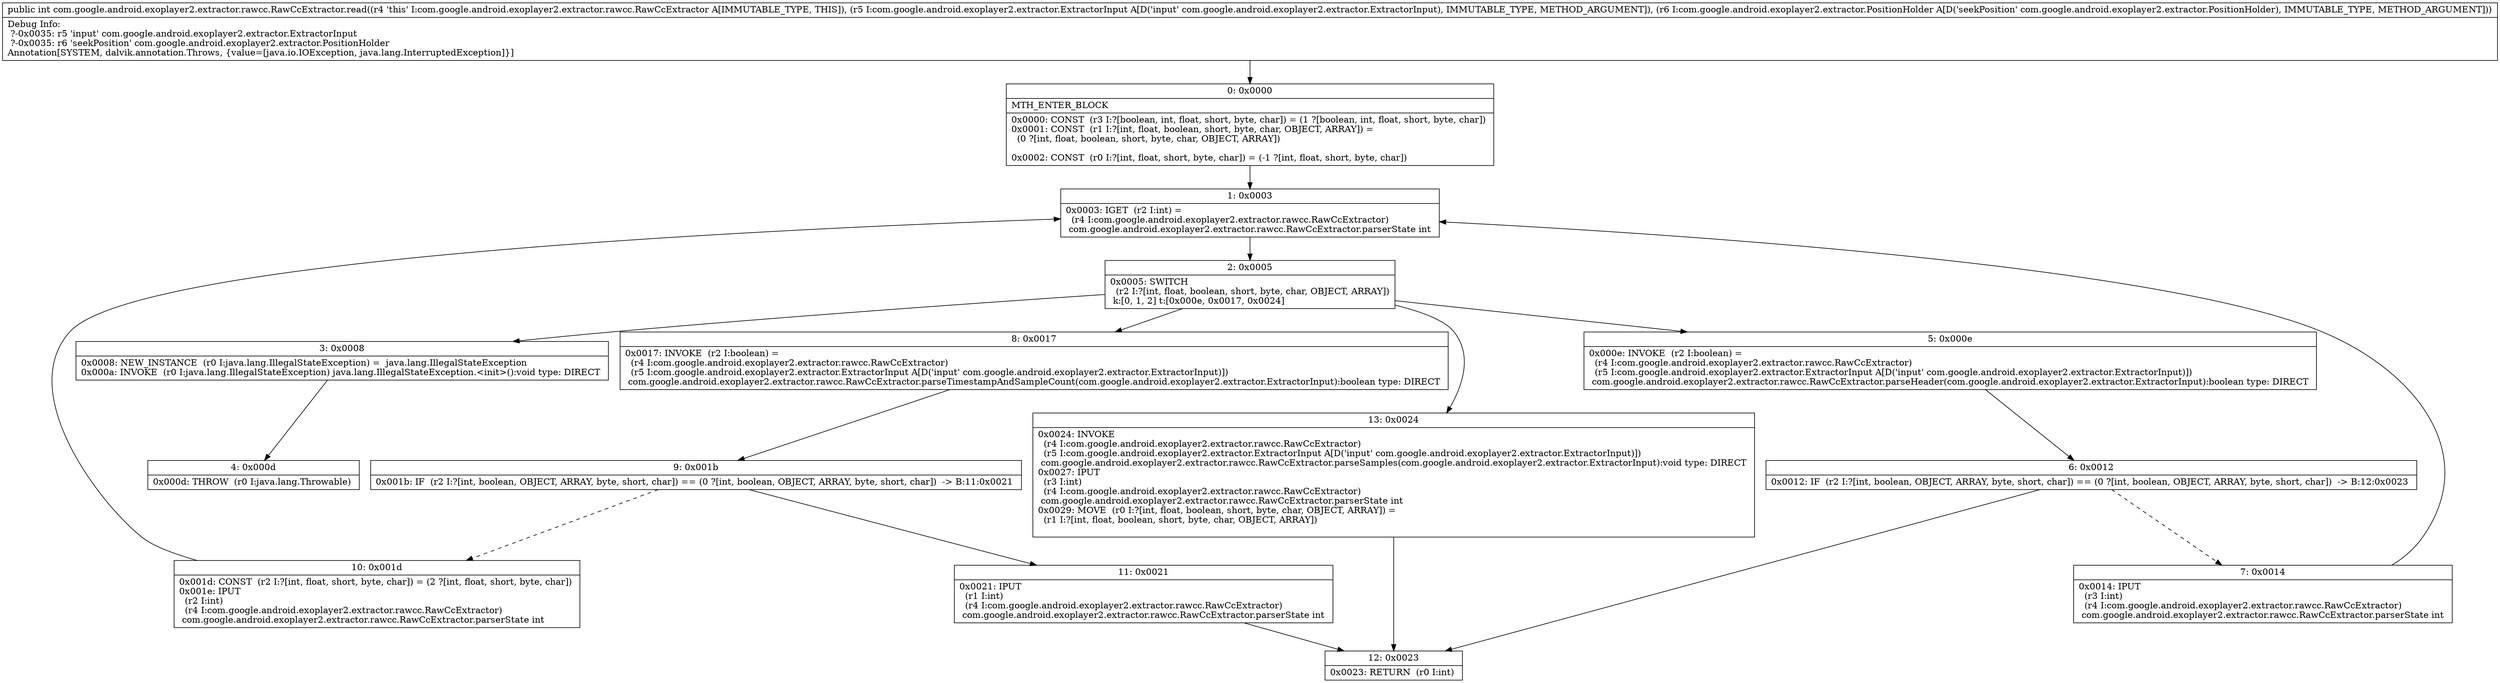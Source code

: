 digraph "CFG forcom.google.android.exoplayer2.extractor.rawcc.RawCcExtractor.read(Lcom\/google\/android\/exoplayer2\/extractor\/ExtractorInput;Lcom\/google\/android\/exoplayer2\/extractor\/PositionHolder;)I" {
Node_0 [shape=record,label="{0\:\ 0x0000|MTH_ENTER_BLOCK\l|0x0000: CONST  (r3 I:?[boolean, int, float, short, byte, char]) = (1 ?[boolean, int, float, short, byte, char]) \l0x0001: CONST  (r1 I:?[int, float, boolean, short, byte, char, OBJECT, ARRAY]) = \l  (0 ?[int, float, boolean, short, byte, char, OBJECT, ARRAY])\l \l0x0002: CONST  (r0 I:?[int, float, short, byte, char]) = (\-1 ?[int, float, short, byte, char]) \l}"];
Node_1 [shape=record,label="{1\:\ 0x0003|0x0003: IGET  (r2 I:int) = \l  (r4 I:com.google.android.exoplayer2.extractor.rawcc.RawCcExtractor)\l com.google.android.exoplayer2.extractor.rawcc.RawCcExtractor.parserState int \l}"];
Node_2 [shape=record,label="{2\:\ 0x0005|0x0005: SWITCH  \l  (r2 I:?[int, float, boolean, short, byte, char, OBJECT, ARRAY])\l k:[0, 1, 2] t:[0x000e, 0x0017, 0x0024] \l}"];
Node_3 [shape=record,label="{3\:\ 0x0008|0x0008: NEW_INSTANCE  (r0 I:java.lang.IllegalStateException) =  java.lang.IllegalStateException \l0x000a: INVOKE  (r0 I:java.lang.IllegalStateException) java.lang.IllegalStateException.\<init\>():void type: DIRECT \l}"];
Node_4 [shape=record,label="{4\:\ 0x000d|0x000d: THROW  (r0 I:java.lang.Throwable) \l}"];
Node_5 [shape=record,label="{5\:\ 0x000e|0x000e: INVOKE  (r2 I:boolean) = \l  (r4 I:com.google.android.exoplayer2.extractor.rawcc.RawCcExtractor)\l  (r5 I:com.google.android.exoplayer2.extractor.ExtractorInput A[D('input' com.google.android.exoplayer2.extractor.ExtractorInput)])\l com.google.android.exoplayer2.extractor.rawcc.RawCcExtractor.parseHeader(com.google.android.exoplayer2.extractor.ExtractorInput):boolean type: DIRECT \l}"];
Node_6 [shape=record,label="{6\:\ 0x0012|0x0012: IF  (r2 I:?[int, boolean, OBJECT, ARRAY, byte, short, char]) == (0 ?[int, boolean, OBJECT, ARRAY, byte, short, char])  \-\> B:12:0x0023 \l}"];
Node_7 [shape=record,label="{7\:\ 0x0014|0x0014: IPUT  \l  (r3 I:int)\l  (r4 I:com.google.android.exoplayer2.extractor.rawcc.RawCcExtractor)\l com.google.android.exoplayer2.extractor.rawcc.RawCcExtractor.parserState int \l}"];
Node_8 [shape=record,label="{8\:\ 0x0017|0x0017: INVOKE  (r2 I:boolean) = \l  (r4 I:com.google.android.exoplayer2.extractor.rawcc.RawCcExtractor)\l  (r5 I:com.google.android.exoplayer2.extractor.ExtractorInput A[D('input' com.google.android.exoplayer2.extractor.ExtractorInput)])\l com.google.android.exoplayer2.extractor.rawcc.RawCcExtractor.parseTimestampAndSampleCount(com.google.android.exoplayer2.extractor.ExtractorInput):boolean type: DIRECT \l}"];
Node_9 [shape=record,label="{9\:\ 0x001b|0x001b: IF  (r2 I:?[int, boolean, OBJECT, ARRAY, byte, short, char]) == (0 ?[int, boolean, OBJECT, ARRAY, byte, short, char])  \-\> B:11:0x0021 \l}"];
Node_10 [shape=record,label="{10\:\ 0x001d|0x001d: CONST  (r2 I:?[int, float, short, byte, char]) = (2 ?[int, float, short, byte, char]) \l0x001e: IPUT  \l  (r2 I:int)\l  (r4 I:com.google.android.exoplayer2.extractor.rawcc.RawCcExtractor)\l com.google.android.exoplayer2.extractor.rawcc.RawCcExtractor.parserState int \l}"];
Node_11 [shape=record,label="{11\:\ 0x0021|0x0021: IPUT  \l  (r1 I:int)\l  (r4 I:com.google.android.exoplayer2.extractor.rawcc.RawCcExtractor)\l com.google.android.exoplayer2.extractor.rawcc.RawCcExtractor.parserState int \l}"];
Node_12 [shape=record,label="{12\:\ 0x0023|0x0023: RETURN  (r0 I:int) \l}"];
Node_13 [shape=record,label="{13\:\ 0x0024|0x0024: INVOKE  \l  (r4 I:com.google.android.exoplayer2.extractor.rawcc.RawCcExtractor)\l  (r5 I:com.google.android.exoplayer2.extractor.ExtractorInput A[D('input' com.google.android.exoplayer2.extractor.ExtractorInput)])\l com.google.android.exoplayer2.extractor.rawcc.RawCcExtractor.parseSamples(com.google.android.exoplayer2.extractor.ExtractorInput):void type: DIRECT \l0x0027: IPUT  \l  (r3 I:int)\l  (r4 I:com.google.android.exoplayer2.extractor.rawcc.RawCcExtractor)\l com.google.android.exoplayer2.extractor.rawcc.RawCcExtractor.parserState int \l0x0029: MOVE  (r0 I:?[int, float, boolean, short, byte, char, OBJECT, ARRAY]) = \l  (r1 I:?[int, float, boolean, short, byte, char, OBJECT, ARRAY])\l \l}"];
MethodNode[shape=record,label="{public int com.google.android.exoplayer2.extractor.rawcc.RawCcExtractor.read((r4 'this' I:com.google.android.exoplayer2.extractor.rawcc.RawCcExtractor A[IMMUTABLE_TYPE, THIS]), (r5 I:com.google.android.exoplayer2.extractor.ExtractorInput A[D('input' com.google.android.exoplayer2.extractor.ExtractorInput), IMMUTABLE_TYPE, METHOD_ARGUMENT]), (r6 I:com.google.android.exoplayer2.extractor.PositionHolder A[D('seekPosition' com.google.android.exoplayer2.extractor.PositionHolder), IMMUTABLE_TYPE, METHOD_ARGUMENT]))  | Debug Info:\l  ?\-0x0035: r5 'input' com.google.android.exoplayer2.extractor.ExtractorInput\l  ?\-0x0035: r6 'seekPosition' com.google.android.exoplayer2.extractor.PositionHolder\lAnnotation[SYSTEM, dalvik.annotation.Throws, \{value=[java.io.IOException, java.lang.InterruptedException]\}]\l}"];
MethodNode -> Node_0;
Node_0 -> Node_1;
Node_1 -> Node_2;
Node_2 -> Node_3;
Node_2 -> Node_5;
Node_2 -> Node_8;
Node_2 -> Node_13;
Node_3 -> Node_4;
Node_5 -> Node_6;
Node_6 -> Node_7[style=dashed];
Node_6 -> Node_12;
Node_7 -> Node_1;
Node_8 -> Node_9;
Node_9 -> Node_10[style=dashed];
Node_9 -> Node_11;
Node_10 -> Node_1;
Node_11 -> Node_12;
Node_13 -> Node_12;
}

